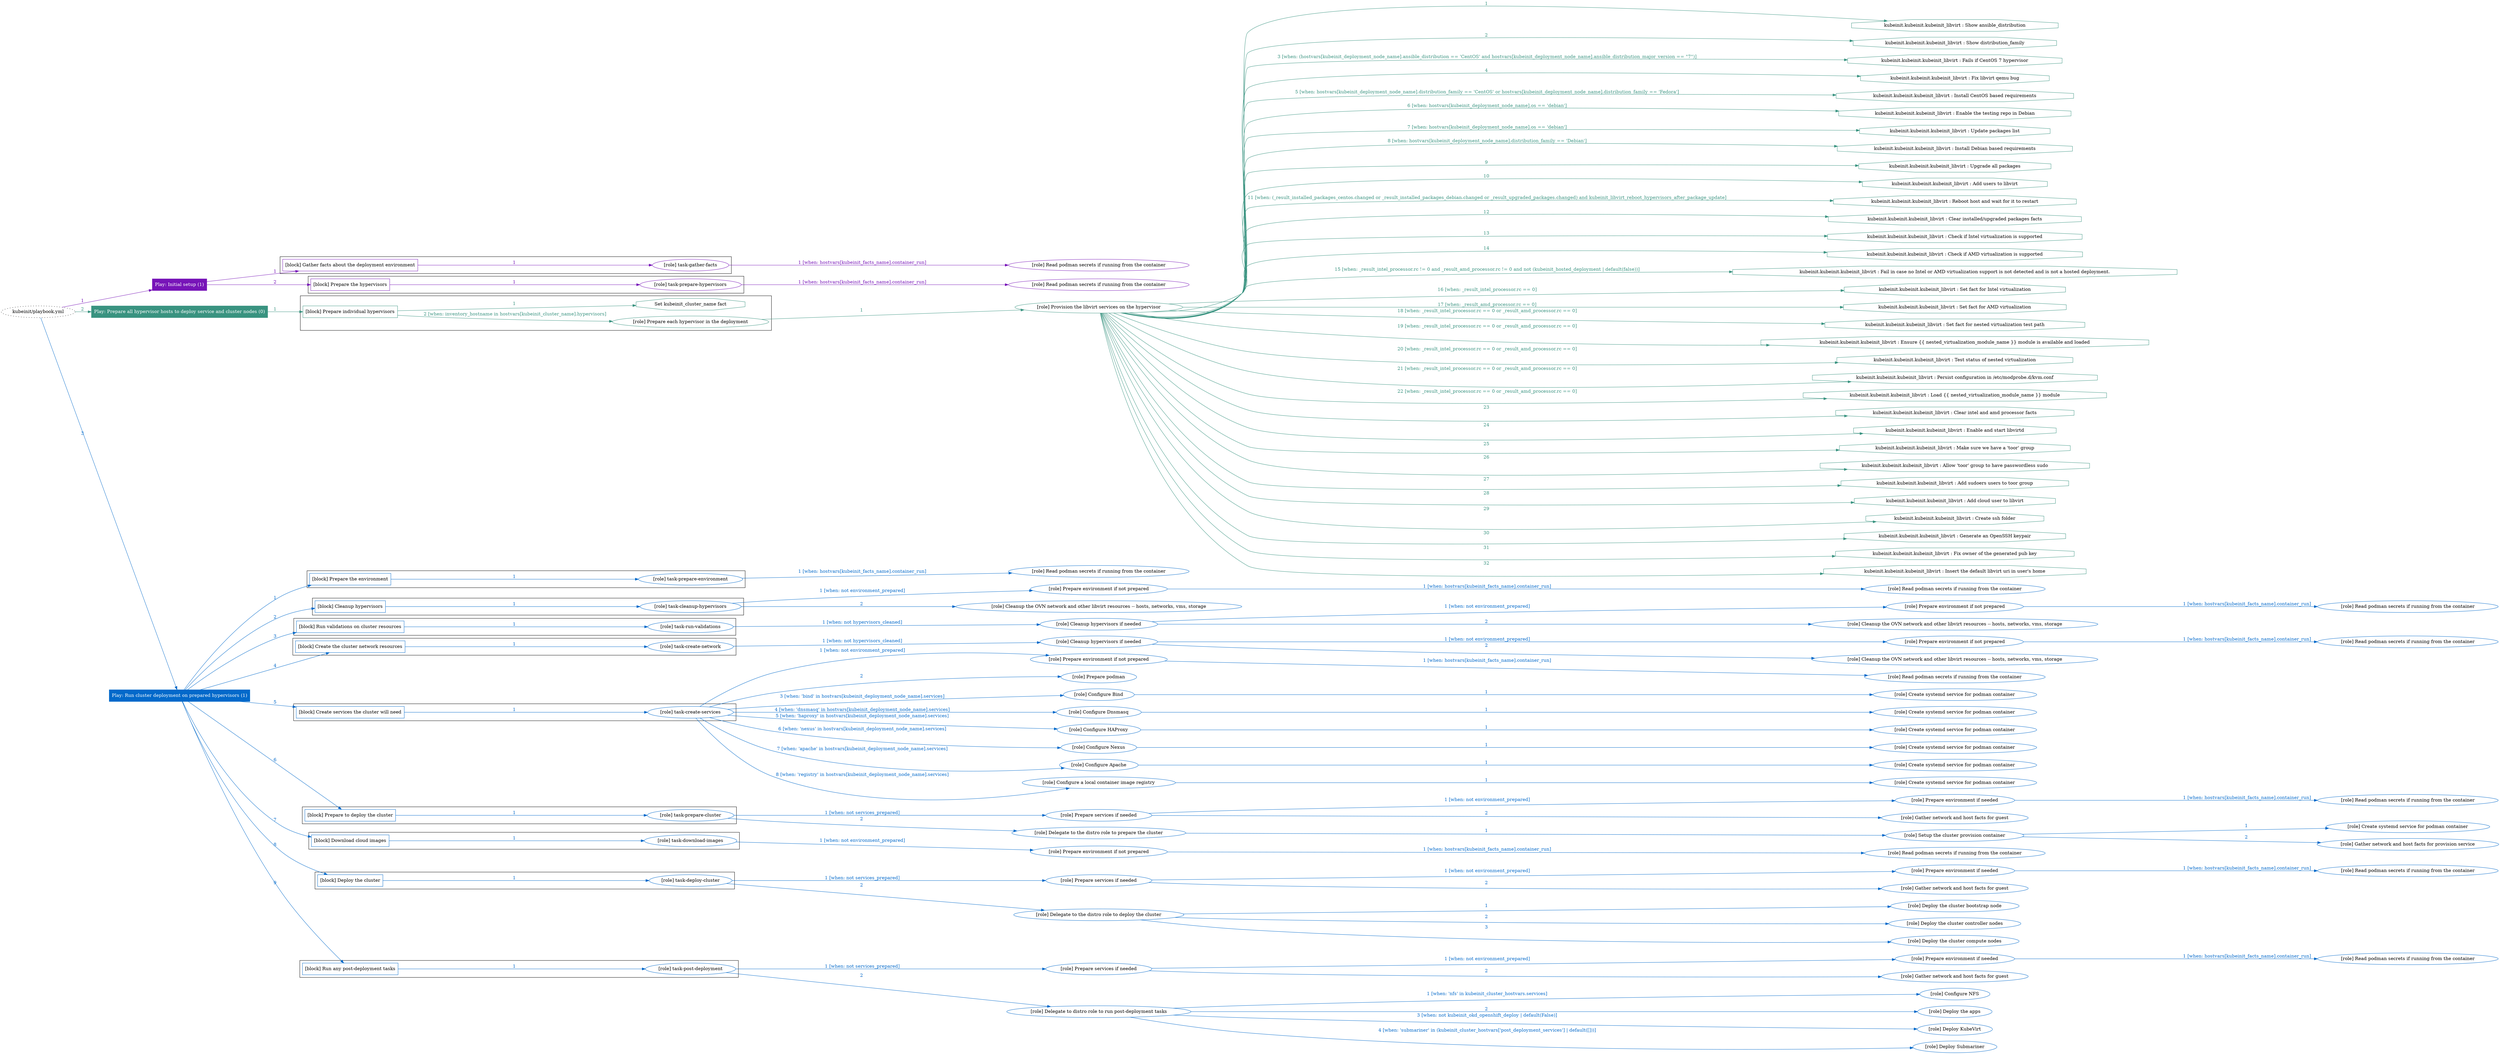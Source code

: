 digraph {
	graph [concentrate=true ordering=in rankdir=LR ratio=fill]
	edge [esep=5 sep=10]
	"kubeinit/playbook.yml" [id=root_node style=dotted]
	play_1de52ada [label="Play: Initial setup (1)" color="#7714b8" fontcolor="#ffffff" id=play_1de52ada shape=box style=filled tooltip=localhost]
	"kubeinit/playbook.yml" -> play_1de52ada [label="1 " color="#7714b8" fontcolor="#7714b8" id=edge_cd885a4c labeltooltip="1 " tooltip="1 "]
	subgraph "Read podman secrets if running from the container" {
		role_467bbd3f [label="[role] Read podman secrets if running from the container" color="#7714b8" id=role_467bbd3f tooltip="Read podman secrets if running from the container"]
	}
	subgraph "task-gather-facts" {
		role_65629ad1 [label="[role] task-gather-facts" color="#7714b8" id=role_65629ad1 tooltip="task-gather-facts"]
		role_65629ad1 -> role_467bbd3f [label="1 [when: hostvars[kubeinit_facts_name].container_run]" color="#7714b8" fontcolor="#7714b8" id=edge_79ee8dca labeltooltip="1 [when: hostvars[kubeinit_facts_name].container_run]" tooltip="1 [when: hostvars[kubeinit_facts_name].container_run]"]
	}
	subgraph "Read podman secrets if running from the container" {
		role_3fbd1160 [label="[role] Read podman secrets if running from the container" color="#7714b8" id=role_3fbd1160 tooltip="Read podman secrets if running from the container"]
	}
	subgraph "task-prepare-hypervisors" {
		role_4af28eb4 [label="[role] task-prepare-hypervisors" color="#7714b8" id=role_4af28eb4 tooltip="task-prepare-hypervisors"]
		role_4af28eb4 -> role_3fbd1160 [label="1 [when: hostvars[kubeinit_facts_name].container_run]" color="#7714b8" fontcolor="#7714b8" id=edge_a9df66c3 labeltooltip="1 [when: hostvars[kubeinit_facts_name].container_run]" tooltip="1 [when: hostvars[kubeinit_facts_name].container_run]"]
	}
	subgraph "Play: Initial setup (1)" {
		play_1de52ada -> block_6ba6b47d [label=1 color="#7714b8" fontcolor="#7714b8" id=edge_2e53d6df labeltooltip=1 tooltip=1]
		subgraph cluster_block_6ba6b47d {
			block_6ba6b47d [label="[block] Gather facts about the deployment environment" color="#7714b8" id=block_6ba6b47d labeltooltip="Gather facts about the deployment environment" shape=box tooltip="Gather facts about the deployment environment"]
			block_6ba6b47d -> role_65629ad1 [label="1 " color="#7714b8" fontcolor="#7714b8" id=edge_37478cdd labeltooltip="1 " tooltip="1 "]
		}
		play_1de52ada -> block_1ded85b2 [label=2 color="#7714b8" fontcolor="#7714b8" id=edge_7a35a57a labeltooltip=2 tooltip=2]
		subgraph cluster_block_1ded85b2 {
			block_1ded85b2 [label="[block] Prepare the hypervisors" color="#7714b8" id=block_1ded85b2 labeltooltip="Prepare the hypervisors" shape=box tooltip="Prepare the hypervisors"]
			block_1ded85b2 -> role_4af28eb4 [label="1 " color="#7714b8" fontcolor="#7714b8" id=edge_0296b178 labeltooltip="1 " tooltip="1 "]
		}
	}
	play_cce99eb6 [label="Play: Prepare all hypervisor hosts to deploy service and cluster nodes (0)" color="#399380" fontcolor="#ffffff" id=play_cce99eb6 shape=box style=filled tooltip="Play: Prepare all hypervisor hosts to deploy service and cluster nodes (0)"]
	"kubeinit/playbook.yml" -> play_cce99eb6 [label="2 " color="#399380" fontcolor="#399380" id=edge_57f901c9 labeltooltip="2 " tooltip="2 "]
	subgraph "Provision the libvirt services on the hypervisor" {
		role_ff66dbc1 [label="[role] Provision the libvirt services on the hypervisor" color="#399380" id=role_ff66dbc1 tooltip="Provision the libvirt services on the hypervisor"]
		task_01598a2b [label="kubeinit.kubeinit.kubeinit_libvirt : Show ansible_distribution" color="#399380" id=task_01598a2b shape=octagon tooltip="kubeinit.kubeinit.kubeinit_libvirt : Show ansible_distribution"]
		role_ff66dbc1 -> task_01598a2b [label="1 " color="#399380" fontcolor="#399380" id=edge_915bc528 labeltooltip="1 " tooltip="1 "]
		task_47b61bac [label="kubeinit.kubeinit.kubeinit_libvirt : Show distribution_family" color="#399380" id=task_47b61bac shape=octagon tooltip="kubeinit.kubeinit.kubeinit_libvirt : Show distribution_family"]
		role_ff66dbc1 -> task_47b61bac [label="2 " color="#399380" fontcolor="#399380" id=edge_e2ee496b labeltooltip="2 " tooltip="2 "]
		task_348c6291 [label="kubeinit.kubeinit.kubeinit_libvirt : Fails if CentOS 7 hypervisor" color="#399380" id=task_348c6291 shape=octagon tooltip="kubeinit.kubeinit.kubeinit_libvirt : Fails if CentOS 7 hypervisor"]
		role_ff66dbc1 -> task_348c6291 [label="3 [when: (hostvars[kubeinit_deployment_node_name].ansible_distribution == 'CentOS' and hostvars[kubeinit_deployment_node_name].ansible_distribution_major_version == \"7\")]" color="#399380" fontcolor="#399380" id=edge_4b2968a5 labeltooltip="3 [when: (hostvars[kubeinit_deployment_node_name].ansible_distribution == 'CentOS' and hostvars[kubeinit_deployment_node_name].ansible_distribution_major_version == \"7\")]" tooltip="3 [when: (hostvars[kubeinit_deployment_node_name].ansible_distribution == 'CentOS' and hostvars[kubeinit_deployment_node_name].ansible_distribution_major_version == \"7\")]"]
		task_cd2b56d8 [label="kubeinit.kubeinit.kubeinit_libvirt : Fix libvirt qemu bug" color="#399380" id=task_cd2b56d8 shape=octagon tooltip="kubeinit.kubeinit.kubeinit_libvirt : Fix libvirt qemu bug"]
		role_ff66dbc1 -> task_cd2b56d8 [label="4 " color="#399380" fontcolor="#399380" id=edge_e23c0048 labeltooltip="4 " tooltip="4 "]
		task_e41d973f [label="kubeinit.kubeinit.kubeinit_libvirt : Install CentOS based requirements" color="#399380" id=task_e41d973f shape=octagon tooltip="kubeinit.kubeinit.kubeinit_libvirt : Install CentOS based requirements"]
		role_ff66dbc1 -> task_e41d973f [label="5 [when: hostvars[kubeinit_deployment_node_name].distribution_family == 'CentOS' or hostvars[kubeinit_deployment_node_name].distribution_family == 'Fedora']" color="#399380" fontcolor="#399380" id=edge_3cc584f7 labeltooltip="5 [when: hostvars[kubeinit_deployment_node_name].distribution_family == 'CentOS' or hostvars[kubeinit_deployment_node_name].distribution_family == 'Fedora']" tooltip="5 [when: hostvars[kubeinit_deployment_node_name].distribution_family == 'CentOS' or hostvars[kubeinit_deployment_node_name].distribution_family == 'Fedora']"]
		task_b6b47713 [label="kubeinit.kubeinit.kubeinit_libvirt : Enable the testing repo in Debian" color="#399380" id=task_b6b47713 shape=octagon tooltip="kubeinit.kubeinit.kubeinit_libvirt : Enable the testing repo in Debian"]
		role_ff66dbc1 -> task_b6b47713 [label="6 [when: hostvars[kubeinit_deployment_node_name].os == 'debian']" color="#399380" fontcolor="#399380" id=edge_36363d89 labeltooltip="6 [when: hostvars[kubeinit_deployment_node_name].os == 'debian']" tooltip="6 [when: hostvars[kubeinit_deployment_node_name].os == 'debian']"]
		task_da8ce28c [label="kubeinit.kubeinit.kubeinit_libvirt : Update packages list" color="#399380" id=task_da8ce28c shape=octagon tooltip="kubeinit.kubeinit.kubeinit_libvirt : Update packages list"]
		role_ff66dbc1 -> task_da8ce28c [label="7 [when: hostvars[kubeinit_deployment_node_name].os == 'debian']" color="#399380" fontcolor="#399380" id=edge_95566b48 labeltooltip="7 [when: hostvars[kubeinit_deployment_node_name].os == 'debian']" tooltip="7 [when: hostvars[kubeinit_deployment_node_name].os == 'debian']"]
		task_c8a56616 [label="kubeinit.kubeinit.kubeinit_libvirt : Install Debian based requirements" color="#399380" id=task_c8a56616 shape=octagon tooltip="kubeinit.kubeinit.kubeinit_libvirt : Install Debian based requirements"]
		role_ff66dbc1 -> task_c8a56616 [label="8 [when: hostvars[kubeinit_deployment_node_name].distribution_family == 'Debian']" color="#399380" fontcolor="#399380" id=edge_5e623232 labeltooltip="8 [when: hostvars[kubeinit_deployment_node_name].distribution_family == 'Debian']" tooltip="8 [when: hostvars[kubeinit_deployment_node_name].distribution_family == 'Debian']"]
		task_42b5178a [label="kubeinit.kubeinit.kubeinit_libvirt : Upgrade all packages" color="#399380" id=task_42b5178a shape=octagon tooltip="kubeinit.kubeinit.kubeinit_libvirt : Upgrade all packages"]
		role_ff66dbc1 -> task_42b5178a [label="9 " color="#399380" fontcolor="#399380" id=edge_02abaf1d labeltooltip="9 " tooltip="9 "]
		task_f0d1b2f8 [label="kubeinit.kubeinit.kubeinit_libvirt : Add users to libvirt" color="#399380" id=task_f0d1b2f8 shape=octagon tooltip="kubeinit.kubeinit.kubeinit_libvirt : Add users to libvirt"]
		role_ff66dbc1 -> task_f0d1b2f8 [label="10 " color="#399380" fontcolor="#399380" id=edge_e6b68add labeltooltip="10 " tooltip="10 "]
		task_80612e60 [label="kubeinit.kubeinit.kubeinit_libvirt : Reboot host and wait for it to restart" color="#399380" id=task_80612e60 shape=octagon tooltip="kubeinit.kubeinit.kubeinit_libvirt : Reboot host and wait for it to restart"]
		role_ff66dbc1 -> task_80612e60 [label="11 [when: (_result_installed_packages_centos.changed or _result_installed_packages_debian.changed or _result_upgraded_packages.changed) and kubeinit_libvirt_reboot_hypervisors_after_package_update]" color="#399380" fontcolor="#399380" id=edge_9e066371 labeltooltip="11 [when: (_result_installed_packages_centos.changed or _result_installed_packages_debian.changed or _result_upgraded_packages.changed) and kubeinit_libvirt_reboot_hypervisors_after_package_update]" tooltip="11 [when: (_result_installed_packages_centos.changed or _result_installed_packages_debian.changed or _result_upgraded_packages.changed) and kubeinit_libvirt_reboot_hypervisors_after_package_update]"]
		task_eabf2406 [label="kubeinit.kubeinit.kubeinit_libvirt : Clear installed/upgraded packages facts" color="#399380" id=task_eabf2406 shape=octagon tooltip="kubeinit.kubeinit.kubeinit_libvirt : Clear installed/upgraded packages facts"]
		role_ff66dbc1 -> task_eabf2406 [label="12 " color="#399380" fontcolor="#399380" id=edge_365cc88a labeltooltip="12 " tooltip="12 "]
		task_0788fd86 [label="kubeinit.kubeinit.kubeinit_libvirt : Check if Intel virtualization is supported" color="#399380" id=task_0788fd86 shape=octagon tooltip="kubeinit.kubeinit.kubeinit_libvirt : Check if Intel virtualization is supported"]
		role_ff66dbc1 -> task_0788fd86 [label="13 " color="#399380" fontcolor="#399380" id=edge_fa8ded56 labeltooltip="13 " tooltip="13 "]
		task_18c99b81 [label="kubeinit.kubeinit.kubeinit_libvirt : Check if AMD virtualization is supported" color="#399380" id=task_18c99b81 shape=octagon tooltip="kubeinit.kubeinit.kubeinit_libvirt : Check if AMD virtualization is supported"]
		role_ff66dbc1 -> task_18c99b81 [label="14 " color="#399380" fontcolor="#399380" id=edge_5d13e1eb labeltooltip="14 " tooltip="14 "]
		task_546cff07 [label="kubeinit.kubeinit.kubeinit_libvirt : Fail in case no Intel or AMD virtualization support is not detected and is not a hosted deployment." color="#399380" id=task_546cff07 shape=octagon tooltip="kubeinit.kubeinit.kubeinit_libvirt : Fail in case no Intel or AMD virtualization support is not detected and is not a hosted deployment."]
		role_ff66dbc1 -> task_546cff07 [label="15 [when: _result_intel_processor.rc != 0 and _result_amd_processor.rc != 0 and not (kubeinit_hosted_deployment | default(false))]" color="#399380" fontcolor="#399380" id=edge_21471d8f labeltooltip="15 [when: _result_intel_processor.rc != 0 and _result_amd_processor.rc != 0 and not (kubeinit_hosted_deployment | default(false))]" tooltip="15 [when: _result_intel_processor.rc != 0 and _result_amd_processor.rc != 0 and not (kubeinit_hosted_deployment | default(false))]"]
		task_fa60e392 [label="kubeinit.kubeinit.kubeinit_libvirt : Set fact for Intel virtualization" color="#399380" id=task_fa60e392 shape=octagon tooltip="kubeinit.kubeinit.kubeinit_libvirt : Set fact for Intel virtualization"]
		role_ff66dbc1 -> task_fa60e392 [label="16 [when: _result_intel_processor.rc == 0]" color="#399380" fontcolor="#399380" id=edge_28dfd64b labeltooltip="16 [when: _result_intel_processor.rc == 0]" tooltip="16 [when: _result_intel_processor.rc == 0]"]
		task_ca955820 [label="kubeinit.kubeinit.kubeinit_libvirt : Set fact for AMD virtualization" color="#399380" id=task_ca955820 shape=octagon tooltip="kubeinit.kubeinit.kubeinit_libvirt : Set fact for AMD virtualization"]
		role_ff66dbc1 -> task_ca955820 [label="17 [when: _result_amd_processor.rc == 0]" color="#399380" fontcolor="#399380" id=edge_e25ee6cc labeltooltip="17 [when: _result_amd_processor.rc == 0]" tooltip="17 [when: _result_amd_processor.rc == 0]"]
		task_21bc9ae0 [label="kubeinit.kubeinit.kubeinit_libvirt : Set fact for nested virtualization test path" color="#399380" id=task_21bc9ae0 shape=octagon tooltip="kubeinit.kubeinit.kubeinit_libvirt : Set fact for nested virtualization test path"]
		role_ff66dbc1 -> task_21bc9ae0 [label="18 [when: _result_intel_processor.rc == 0 or _result_amd_processor.rc == 0]" color="#399380" fontcolor="#399380" id=edge_3391fc56 labeltooltip="18 [when: _result_intel_processor.rc == 0 or _result_amd_processor.rc == 0]" tooltip="18 [when: _result_intel_processor.rc == 0 or _result_amd_processor.rc == 0]"]
		task_c5e8a489 [label="kubeinit.kubeinit.kubeinit_libvirt : Ensure {{ nested_virtualization_module_name }} module is available and loaded" color="#399380" id=task_c5e8a489 shape=octagon tooltip="kubeinit.kubeinit.kubeinit_libvirt : Ensure {{ nested_virtualization_module_name }} module is available and loaded"]
		role_ff66dbc1 -> task_c5e8a489 [label="19 [when: _result_intel_processor.rc == 0 or _result_amd_processor.rc == 0]" color="#399380" fontcolor="#399380" id=edge_033d9ff0 labeltooltip="19 [when: _result_intel_processor.rc == 0 or _result_amd_processor.rc == 0]" tooltip="19 [when: _result_intel_processor.rc == 0 or _result_amd_processor.rc == 0]"]
		task_c2569813 [label="kubeinit.kubeinit.kubeinit_libvirt : Test status of nested virtualization" color="#399380" id=task_c2569813 shape=octagon tooltip="kubeinit.kubeinit.kubeinit_libvirt : Test status of nested virtualization"]
		role_ff66dbc1 -> task_c2569813 [label="20 [when: _result_intel_processor.rc == 0 or _result_amd_processor.rc == 0]" color="#399380" fontcolor="#399380" id=edge_2ca3d686 labeltooltip="20 [when: _result_intel_processor.rc == 0 or _result_amd_processor.rc == 0]" tooltip="20 [when: _result_intel_processor.rc == 0 or _result_amd_processor.rc == 0]"]
		task_4550afed [label="kubeinit.kubeinit.kubeinit_libvirt : Persist configuration in /etc/modprobe.d/kvm.conf" color="#399380" id=task_4550afed shape=octagon tooltip="kubeinit.kubeinit.kubeinit_libvirt : Persist configuration in /etc/modprobe.d/kvm.conf"]
		role_ff66dbc1 -> task_4550afed [label="21 [when: _result_intel_processor.rc == 0 or _result_amd_processor.rc == 0]" color="#399380" fontcolor="#399380" id=edge_cdaee232 labeltooltip="21 [when: _result_intel_processor.rc == 0 or _result_amd_processor.rc == 0]" tooltip="21 [when: _result_intel_processor.rc == 0 or _result_amd_processor.rc == 0]"]
		task_ed62223f [label="kubeinit.kubeinit.kubeinit_libvirt : Load {{ nested_virtualization_module_name }} module" color="#399380" id=task_ed62223f shape=octagon tooltip="kubeinit.kubeinit.kubeinit_libvirt : Load {{ nested_virtualization_module_name }} module"]
		role_ff66dbc1 -> task_ed62223f [label="22 [when: _result_intel_processor.rc == 0 or _result_amd_processor.rc == 0]" color="#399380" fontcolor="#399380" id=edge_f9f7fcd6 labeltooltip="22 [when: _result_intel_processor.rc == 0 or _result_amd_processor.rc == 0]" tooltip="22 [when: _result_intel_processor.rc == 0 or _result_amd_processor.rc == 0]"]
		task_bb136a9b [label="kubeinit.kubeinit.kubeinit_libvirt : Clear intel and amd processor facts" color="#399380" id=task_bb136a9b shape=octagon tooltip="kubeinit.kubeinit.kubeinit_libvirt : Clear intel and amd processor facts"]
		role_ff66dbc1 -> task_bb136a9b [label="23 " color="#399380" fontcolor="#399380" id=edge_92df11c6 labeltooltip="23 " tooltip="23 "]
		task_8630671b [label="kubeinit.kubeinit.kubeinit_libvirt : Enable and start libvirtd" color="#399380" id=task_8630671b shape=octagon tooltip="kubeinit.kubeinit.kubeinit_libvirt : Enable and start libvirtd"]
		role_ff66dbc1 -> task_8630671b [label="24 " color="#399380" fontcolor="#399380" id=edge_5ee5ad06 labeltooltip="24 " tooltip="24 "]
		task_69949770 [label="kubeinit.kubeinit.kubeinit_libvirt : Make sure we have a 'toor' group" color="#399380" id=task_69949770 shape=octagon tooltip="kubeinit.kubeinit.kubeinit_libvirt : Make sure we have a 'toor' group"]
		role_ff66dbc1 -> task_69949770 [label="25 " color="#399380" fontcolor="#399380" id=edge_09890d54 labeltooltip="25 " tooltip="25 "]
		task_d6621855 [label="kubeinit.kubeinit.kubeinit_libvirt : Allow 'toor' group to have passwordless sudo" color="#399380" id=task_d6621855 shape=octagon tooltip="kubeinit.kubeinit.kubeinit_libvirt : Allow 'toor' group to have passwordless sudo"]
		role_ff66dbc1 -> task_d6621855 [label="26 " color="#399380" fontcolor="#399380" id=edge_6d97dd5e labeltooltip="26 " tooltip="26 "]
		task_c450eb06 [label="kubeinit.kubeinit.kubeinit_libvirt : Add sudoers users to toor group" color="#399380" id=task_c450eb06 shape=octagon tooltip="kubeinit.kubeinit.kubeinit_libvirt : Add sudoers users to toor group"]
		role_ff66dbc1 -> task_c450eb06 [label="27 " color="#399380" fontcolor="#399380" id=edge_08dfb9b4 labeltooltip="27 " tooltip="27 "]
		task_71d175ae [label="kubeinit.kubeinit.kubeinit_libvirt : Add cloud user to libvirt" color="#399380" id=task_71d175ae shape=octagon tooltip="kubeinit.kubeinit.kubeinit_libvirt : Add cloud user to libvirt"]
		role_ff66dbc1 -> task_71d175ae [label="28 " color="#399380" fontcolor="#399380" id=edge_3bdd369e labeltooltip="28 " tooltip="28 "]
		task_ab7e75f6 [label="kubeinit.kubeinit.kubeinit_libvirt : Create ssh folder" color="#399380" id=task_ab7e75f6 shape=octagon tooltip="kubeinit.kubeinit.kubeinit_libvirt : Create ssh folder"]
		role_ff66dbc1 -> task_ab7e75f6 [label="29 " color="#399380" fontcolor="#399380" id=edge_1b87d43d labeltooltip="29 " tooltip="29 "]
		task_3cb0f346 [label="kubeinit.kubeinit.kubeinit_libvirt : Generate an OpenSSH keypair" color="#399380" id=task_3cb0f346 shape=octagon tooltip="kubeinit.kubeinit.kubeinit_libvirt : Generate an OpenSSH keypair"]
		role_ff66dbc1 -> task_3cb0f346 [label="30 " color="#399380" fontcolor="#399380" id=edge_bf07eac6 labeltooltip="30 " tooltip="30 "]
		task_2c7c569a [label="kubeinit.kubeinit.kubeinit_libvirt : Fix owner of the generated pub key" color="#399380" id=task_2c7c569a shape=octagon tooltip="kubeinit.kubeinit.kubeinit_libvirt : Fix owner of the generated pub key"]
		role_ff66dbc1 -> task_2c7c569a [label="31 " color="#399380" fontcolor="#399380" id=edge_ce11a83e labeltooltip="31 " tooltip="31 "]
		task_b59c10b0 [label="kubeinit.kubeinit.kubeinit_libvirt : Insert the default libvirt uri in user's home" color="#399380" id=task_b59c10b0 shape=octagon tooltip="kubeinit.kubeinit.kubeinit_libvirt : Insert the default libvirt uri in user's home"]
		role_ff66dbc1 -> task_b59c10b0 [label="32 " color="#399380" fontcolor="#399380" id=edge_c9b3c14a labeltooltip="32 " tooltip="32 "]
	}
	subgraph "Prepare each hypervisor in the deployment" {
		role_8e83cc75 [label="[role] Prepare each hypervisor in the deployment" color="#399380" id=role_8e83cc75 tooltip="Prepare each hypervisor in the deployment"]
		role_8e83cc75 -> role_ff66dbc1 [label="1 " color="#399380" fontcolor="#399380" id=edge_149595cf labeltooltip="1 " tooltip="1 "]
	}
	subgraph "Play: Prepare all hypervisor hosts to deploy service and cluster nodes (0)" {
		play_cce99eb6 -> block_531fb309 [label=1 color="#399380" fontcolor="#399380" id=edge_50be8cc1 labeltooltip=1 tooltip=1]
		subgraph cluster_block_531fb309 {
			block_531fb309 [label="[block] Prepare individual hypervisors" color="#399380" id=block_531fb309 labeltooltip="Prepare individual hypervisors" shape=box tooltip="Prepare individual hypervisors"]
			block_531fb309 -> role_8e83cc75 [label="2 [when: inventory_hostname in hostvars[kubeinit_cluster_name].hypervisors]" color="#399380" fontcolor="#399380" id=edge_ed08f76f labeltooltip="2 [when: inventory_hostname in hostvars[kubeinit_cluster_name].hypervisors]" tooltip="2 [when: inventory_hostname in hostvars[kubeinit_cluster_name].hypervisors]"]
			task_1da5496b [label="Set kubeinit_cluster_name fact" color="#399380" id=task_1da5496b shape=octagon tooltip="Set kubeinit_cluster_name fact"]
			block_531fb309 -> task_1da5496b [label="1 " color="#399380" fontcolor="#399380" id=edge_4ed71dc6 labeltooltip="1 " tooltip="1 "]
		}
	}
	play_d089f09c [label="Play: Run cluster deployment on prepared hypervisors (1)" color="#0269ca" fontcolor="#ffffff" id=play_d089f09c shape=box style=filled tooltip=localhost]
	"kubeinit/playbook.yml" -> play_d089f09c [label="3 " color="#0269ca" fontcolor="#0269ca" id=edge_8376a540 labeltooltip="3 " tooltip="3 "]
	subgraph "Read podman secrets if running from the container" {
		role_ef0dff78 [label="[role] Read podman secrets if running from the container" color="#0269ca" id=role_ef0dff78 tooltip="Read podman secrets if running from the container"]
	}
	subgraph "task-prepare-environment" {
		role_25861856 [label="[role] task-prepare-environment" color="#0269ca" id=role_25861856 tooltip="task-prepare-environment"]
		role_25861856 -> role_ef0dff78 [label="1 [when: hostvars[kubeinit_facts_name].container_run]" color="#0269ca" fontcolor="#0269ca" id=edge_19de2bab labeltooltip="1 [when: hostvars[kubeinit_facts_name].container_run]" tooltip="1 [when: hostvars[kubeinit_facts_name].container_run]"]
	}
	subgraph "Read podman secrets if running from the container" {
		role_4cc3210e [label="[role] Read podman secrets if running from the container" color="#0269ca" id=role_4cc3210e tooltip="Read podman secrets if running from the container"]
	}
	subgraph "Prepare environment if not prepared" {
		role_f151f7b4 [label="[role] Prepare environment if not prepared" color="#0269ca" id=role_f151f7b4 tooltip="Prepare environment if not prepared"]
		role_f151f7b4 -> role_4cc3210e [label="1 [when: hostvars[kubeinit_facts_name].container_run]" color="#0269ca" fontcolor="#0269ca" id=edge_4138319a labeltooltip="1 [when: hostvars[kubeinit_facts_name].container_run]" tooltip="1 [when: hostvars[kubeinit_facts_name].container_run]"]
	}
	subgraph "Cleanup the OVN network and other libvirt resources -- hosts, networks, vms, storage" {
		role_78846788 [label="[role] Cleanup the OVN network and other libvirt resources -- hosts, networks, vms, storage" color="#0269ca" id=role_78846788 tooltip="Cleanup the OVN network and other libvirt resources -- hosts, networks, vms, storage"]
	}
	subgraph "task-cleanup-hypervisors" {
		role_f4e5b1f3 [label="[role] task-cleanup-hypervisors" color="#0269ca" id=role_f4e5b1f3 tooltip="task-cleanup-hypervisors"]
		role_f4e5b1f3 -> role_f151f7b4 [label="1 [when: not environment_prepared]" color="#0269ca" fontcolor="#0269ca" id=edge_7fe2ba8b labeltooltip="1 [when: not environment_prepared]" tooltip="1 [when: not environment_prepared]"]
		role_f4e5b1f3 -> role_78846788 [label="2 " color="#0269ca" fontcolor="#0269ca" id=edge_9a929622 labeltooltip="2 " tooltip="2 "]
	}
	subgraph "Read podman secrets if running from the container" {
		role_eed893a2 [label="[role] Read podman secrets if running from the container" color="#0269ca" id=role_eed893a2 tooltip="Read podman secrets if running from the container"]
	}
	subgraph "Prepare environment if not prepared" {
		role_b6d72434 [label="[role] Prepare environment if not prepared" color="#0269ca" id=role_b6d72434 tooltip="Prepare environment if not prepared"]
		role_b6d72434 -> role_eed893a2 [label="1 [when: hostvars[kubeinit_facts_name].container_run]" color="#0269ca" fontcolor="#0269ca" id=edge_dbc4c70a labeltooltip="1 [when: hostvars[kubeinit_facts_name].container_run]" tooltip="1 [when: hostvars[kubeinit_facts_name].container_run]"]
	}
	subgraph "Cleanup the OVN network and other libvirt resources -- hosts, networks, vms, storage" {
		role_d91e67fc [label="[role] Cleanup the OVN network and other libvirt resources -- hosts, networks, vms, storage" color="#0269ca" id=role_d91e67fc tooltip="Cleanup the OVN network and other libvirt resources -- hosts, networks, vms, storage"]
	}
	subgraph "Cleanup hypervisors if needed" {
		role_102fbdb7 [label="[role] Cleanup hypervisors if needed" color="#0269ca" id=role_102fbdb7 tooltip="Cleanup hypervisors if needed"]
		role_102fbdb7 -> role_b6d72434 [label="1 [when: not environment_prepared]" color="#0269ca" fontcolor="#0269ca" id=edge_682c7edc labeltooltip="1 [when: not environment_prepared]" tooltip="1 [when: not environment_prepared]"]
		role_102fbdb7 -> role_d91e67fc [label="2 " color="#0269ca" fontcolor="#0269ca" id=edge_d65fd330 labeltooltip="2 " tooltip="2 "]
	}
	subgraph "task-run-validations" {
		role_6828ac8c [label="[role] task-run-validations" color="#0269ca" id=role_6828ac8c tooltip="task-run-validations"]
		role_6828ac8c -> role_102fbdb7 [label="1 [when: not hypervisors_cleaned]" color="#0269ca" fontcolor="#0269ca" id=edge_ecf5b9e5 labeltooltip="1 [when: not hypervisors_cleaned]" tooltip="1 [when: not hypervisors_cleaned]"]
	}
	subgraph "Read podman secrets if running from the container" {
		role_b943fe2c [label="[role] Read podman secrets if running from the container" color="#0269ca" id=role_b943fe2c tooltip="Read podman secrets if running from the container"]
	}
	subgraph "Prepare environment if not prepared" {
		role_537f13f3 [label="[role] Prepare environment if not prepared" color="#0269ca" id=role_537f13f3 tooltip="Prepare environment if not prepared"]
		role_537f13f3 -> role_b943fe2c [label="1 [when: hostvars[kubeinit_facts_name].container_run]" color="#0269ca" fontcolor="#0269ca" id=edge_393e9ed1 labeltooltip="1 [when: hostvars[kubeinit_facts_name].container_run]" tooltip="1 [when: hostvars[kubeinit_facts_name].container_run]"]
	}
	subgraph "Cleanup the OVN network and other libvirt resources -- hosts, networks, vms, storage" {
		role_602632e2 [label="[role] Cleanup the OVN network and other libvirt resources -- hosts, networks, vms, storage" color="#0269ca" id=role_602632e2 tooltip="Cleanup the OVN network and other libvirt resources -- hosts, networks, vms, storage"]
	}
	subgraph "Cleanup hypervisors if needed" {
		role_3e646f44 [label="[role] Cleanup hypervisors if needed" color="#0269ca" id=role_3e646f44 tooltip="Cleanup hypervisors if needed"]
		role_3e646f44 -> role_537f13f3 [label="1 [when: not environment_prepared]" color="#0269ca" fontcolor="#0269ca" id=edge_7601c415 labeltooltip="1 [when: not environment_prepared]" tooltip="1 [when: not environment_prepared]"]
		role_3e646f44 -> role_602632e2 [label="2 " color="#0269ca" fontcolor="#0269ca" id=edge_60f8b5d4 labeltooltip="2 " tooltip="2 "]
	}
	subgraph "task-create-network" {
		role_12448f08 [label="[role] task-create-network" color="#0269ca" id=role_12448f08 tooltip="task-create-network"]
		role_12448f08 -> role_3e646f44 [label="1 [when: not hypervisors_cleaned]" color="#0269ca" fontcolor="#0269ca" id=edge_7a1a0272 labeltooltip="1 [when: not hypervisors_cleaned]" tooltip="1 [when: not hypervisors_cleaned]"]
	}
	subgraph "Read podman secrets if running from the container" {
		role_24ae90de [label="[role] Read podman secrets if running from the container" color="#0269ca" id=role_24ae90de tooltip="Read podman secrets if running from the container"]
	}
	subgraph "Prepare environment if not prepared" {
		role_26b6dc46 [label="[role] Prepare environment if not prepared" color="#0269ca" id=role_26b6dc46 tooltip="Prepare environment if not prepared"]
		role_26b6dc46 -> role_24ae90de [label="1 [when: hostvars[kubeinit_facts_name].container_run]" color="#0269ca" fontcolor="#0269ca" id=edge_5feee9f0 labeltooltip="1 [when: hostvars[kubeinit_facts_name].container_run]" tooltip="1 [when: hostvars[kubeinit_facts_name].container_run]"]
	}
	subgraph "Prepare podman" {
		role_875cd47a [label="[role] Prepare podman" color="#0269ca" id=role_875cd47a tooltip="Prepare podman"]
	}
	subgraph "Create systemd service for podman container" {
		role_511f5f77 [label="[role] Create systemd service for podman container" color="#0269ca" id=role_511f5f77 tooltip="Create systemd service for podman container"]
	}
	subgraph "Configure Bind" {
		role_1553063b [label="[role] Configure Bind" color="#0269ca" id=role_1553063b tooltip="Configure Bind"]
		role_1553063b -> role_511f5f77 [label="1 " color="#0269ca" fontcolor="#0269ca" id=edge_107623ba labeltooltip="1 " tooltip="1 "]
	}
	subgraph "Create systemd service for podman container" {
		role_f1db5268 [label="[role] Create systemd service for podman container" color="#0269ca" id=role_f1db5268 tooltip="Create systemd service for podman container"]
	}
	subgraph "Configure Dnsmasq" {
		role_3eed1c37 [label="[role] Configure Dnsmasq" color="#0269ca" id=role_3eed1c37 tooltip="Configure Dnsmasq"]
		role_3eed1c37 -> role_f1db5268 [label="1 " color="#0269ca" fontcolor="#0269ca" id=edge_0ba0b97b labeltooltip="1 " tooltip="1 "]
	}
	subgraph "Create systemd service for podman container" {
		role_4749a623 [label="[role] Create systemd service for podman container" color="#0269ca" id=role_4749a623 tooltip="Create systemd service for podman container"]
	}
	subgraph "Configure HAProxy" {
		role_663a83b3 [label="[role] Configure HAProxy" color="#0269ca" id=role_663a83b3 tooltip="Configure HAProxy"]
		role_663a83b3 -> role_4749a623 [label="1 " color="#0269ca" fontcolor="#0269ca" id=edge_7d62bacf labeltooltip="1 " tooltip="1 "]
	}
	subgraph "Create systemd service for podman container" {
		role_1947e6ba [label="[role] Create systemd service for podman container" color="#0269ca" id=role_1947e6ba tooltip="Create systemd service for podman container"]
	}
	subgraph "Configure Nexus" {
		role_bb84aa5e [label="[role] Configure Nexus" color="#0269ca" id=role_bb84aa5e tooltip="Configure Nexus"]
		role_bb84aa5e -> role_1947e6ba [label="1 " color="#0269ca" fontcolor="#0269ca" id=edge_8c4eb26a labeltooltip="1 " tooltip="1 "]
	}
	subgraph "Create systemd service for podman container" {
		role_702c89d0 [label="[role] Create systemd service for podman container" color="#0269ca" id=role_702c89d0 tooltip="Create systemd service for podman container"]
	}
	subgraph "Configure Apache" {
		role_f9c81262 [label="[role] Configure Apache" color="#0269ca" id=role_f9c81262 tooltip="Configure Apache"]
		role_f9c81262 -> role_702c89d0 [label="1 " color="#0269ca" fontcolor="#0269ca" id=edge_358e440b labeltooltip="1 " tooltip="1 "]
	}
	subgraph "Create systemd service for podman container" {
		role_f0a2e694 [label="[role] Create systemd service for podman container" color="#0269ca" id=role_f0a2e694 tooltip="Create systemd service for podman container"]
	}
	subgraph "Configure a local container image registry" {
		role_396a1fcd [label="[role] Configure a local container image registry" color="#0269ca" id=role_396a1fcd tooltip="Configure a local container image registry"]
		role_396a1fcd -> role_f0a2e694 [label="1 " color="#0269ca" fontcolor="#0269ca" id=edge_81d16a2d labeltooltip="1 " tooltip="1 "]
	}
	subgraph "task-create-services" {
		role_245e9a02 [label="[role] task-create-services" color="#0269ca" id=role_245e9a02 tooltip="task-create-services"]
		role_245e9a02 -> role_26b6dc46 [label="1 [when: not environment_prepared]" color="#0269ca" fontcolor="#0269ca" id=edge_009f5751 labeltooltip="1 [when: not environment_prepared]" tooltip="1 [when: not environment_prepared]"]
		role_245e9a02 -> role_875cd47a [label="2 " color="#0269ca" fontcolor="#0269ca" id=edge_94b5e00d labeltooltip="2 " tooltip="2 "]
		role_245e9a02 -> role_1553063b [label="3 [when: 'bind' in hostvars[kubeinit_deployment_node_name].services]" color="#0269ca" fontcolor="#0269ca" id=edge_ed2abfb8 labeltooltip="3 [when: 'bind' in hostvars[kubeinit_deployment_node_name].services]" tooltip="3 [when: 'bind' in hostvars[kubeinit_deployment_node_name].services]"]
		role_245e9a02 -> role_3eed1c37 [label="4 [when: 'dnsmasq' in hostvars[kubeinit_deployment_node_name].services]" color="#0269ca" fontcolor="#0269ca" id=edge_9876cd6f labeltooltip="4 [when: 'dnsmasq' in hostvars[kubeinit_deployment_node_name].services]" tooltip="4 [when: 'dnsmasq' in hostvars[kubeinit_deployment_node_name].services]"]
		role_245e9a02 -> role_663a83b3 [label="5 [when: 'haproxy' in hostvars[kubeinit_deployment_node_name].services]" color="#0269ca" fontcolor="#0269ca" id=edge_883fd534 labeltooltip="5 [when: 'haproxy' in hostvars[kubeinit_deployment_node_name].services]" tooltip="5 [when: 'haproxy' in hostvars[kubeinit_deployment_node_name].services]"]
		role_245e9a02 -> role_bb84aa5e [label="6 [when: 'nexus' in hostvars[kubeinit_deployment_node_name].services]" color="#0269ca" fontcolor="#0269ca" id=edge_9b780974 labeltooltip="6 [when: 'nexus' in hostvars[kubeinit_deployment_node_name].services]" tooltip="6 [when: 'nexus' in hostvars[kubeinit_deployment_node_name].services]"]
		role_245e9a02 -> role_f9c81262 [label="7 [when: 'apache' in hostvars[kubeinit_deployment_node_name].services]" color="#0269ca" fontcolor="#0269ca" id=edge_addf929b labeltooltip="7 [when: 'apache' in hostvars[kubeinit_deployment_node_name].services]" tooltip="7 [when: 'apache' in hostvars[kubeinit_deployment_node_name].services]"]
		role_245e9a02 -> role_396a1fcd [label="8 [when: 'registry' in hostvars[kubeinit_deployment_node_name].services]" color="#0269ca" fontcolor="#0269ca" id=edge_e17492e4 labeltooltip="8 [when: 'registry' in hostvars[kubeinit_deployment_node_name].services]" tooltip="8 [when: 'registry' in hostvars[kubeinit_deployment_node_name].services]"]
	}
	subgraph "Read podman secrets if running from the container" {
		role_4ffb9055 [label="[role] Read podman secrets if running from the container" color="#0269ca" id=role_4ffb9055 tooltip="Read podman secrets if running from the container"]
	}
	subgraph "Prepare environment if needed" {
		role_34e926f6 [label="[role] Prepare environment if needed" color="#0269ca" id=role_34e926f6 tooltip="Prepare environment if needed"]
		role_34e926f6 -> role_4ffb9055 [label="1 [when: hostvars[kubeinit_facts_name].container_run]" color="#0269ca" fontcolor="#0269ca" id=edge_be5dde9c labeltooltip="1 [when: hostvars[kubeinit_facts_name].container_run]" tooltip="1 [when: hostvars[kubeinit_facts_name].container_run]"]
	}
	subgraph "Gather network and host facts for guest" {
		role_58523b0a [label="[role] Gather network and host facts for guest" color="#0269ca" id=role_58523b0a tooltip="Gather network and host facts for guest"]
	}
	subgraph "Prepare services if needed" {
		role_4544a93f [label="[role] Prepare services if needed" color="#0269ca" id=role_4544a93f tooltip="Prepare services if needed"]
		role_4544a93f -> role_34e926f6 [label="1 [when: not environment_prepared]" color="#0269ca" fontcolor="#0269ca" id=edge_c168e0f1 labeltooltip="1 [when: not environment_prepared]" tooltip="1 [when: not environment_prepared]"]
		role_4544a93f -> role_58523b0a [label="2 " color="#0269ca" fontcolor="#0269ca" id=edge_b18f7fd7 labeltooltip="2 " tooltip="2 "]
	}
	subgraph "Create systemd service for podman container" {
		role_6fea7afe [label="[role] Create systemd service for podman container" color="#0269ca" id=role_6fea7afe tooltip="Create systemd service for podman container"]
	}
	subgraph "Gather network and host facts for provision service" {
		role_8459ea47 [label="[role] Gather network and host facts for provision service" color="#0269ca" id=role_8459ea47 tooltip="Gather network and host facts for provision service"]
	}
	subgraph "Setup the cluster provision container" {
		role_3b315faa [label="[role] Setup the cluster provision container" color="#0269ca" id=role_3b315faa tooltip="Setup the cluster provision container"]
		role_3b315faa -> role_6fea7afe [label="1 " color="#0269ca" fontcolor="#0269ca" id=edge_baf7eb67 labeltooltip="1 " tooltip="1 "]
		role_3b315faa -> role_8459ea47 [label="2 " color="#0269ca" fontcolor="#0269ca" id=edge_2db62e62 labeltooltip="2 " tooltip="2 "]
	}
	subgraph "Delegate to the distro role to prepare the cluster" {
		role_9e8842ce [label="[role] Delegate to the distro role to prepare the cluster" color="#0269ca" id=role_9e8842ce tooltip="Delegate to the distro role to prepare the cluster"]
		role_9e8842ce -> role_3b315faa [label="1 " color="#0269ca" fontcolor="#0269ca" id=edge_9ad2611f labeltooltip="1 " tooltip="1 "]
	}
	subgraph "task-prepare-cluster" {
		role_5fe7eb72 [label="[role] task-prepare-cluster" color="#0269ca" id=role_5fe7eb72 tooltip="task-prepare-cluster"]
		role_5fe7eb72 -> role_4544a93f [label="1 [when: not services_prepared]" color="#0269ca" fontcolor="#0269ca" id=edge_4aaaa163 labeltooltip="1 [when: not services_prepared]" tooltip="1 [when: not services_prepared]"]
		role_5fe7eb72 -> role_9e8842ce [label="2 " color="#0269ca" fontcolor="#0269ca" id=edge_ecf93b46 labeltooltip="2 " tooltip="2 "]
	}
	subgraph "Read podman secrets if running from the container" {
		role_7b721b9c [label="[role] Read podman secrets if running from the container" color="#0269ca" id=role_7b721b9c tooltip="Read podman secrets if running from the container"]
	}
	subgraph "Prepare environment if not prepared" {
		role_2a9a43e9 [label="[role] Prepare environment if not prepared" color="#0269ca" id=role_2a9a43e9 tooltip="Prepare environment if not prepared"]
		role_2a9a43e9 -> role_7b721b9c [label="1 [when: hostvars[kubeinit_facts_name].container_run]" color="#0269ca" fontcolor="#0269ca" id=edge_a69186d1 labeltooltip="1 [when: hostvars[kubeinit_facts_name].container_run]" tooltip="1 [when: hostvars[kubeinit_facts_name].container_run]"]
	}
	subgraph "task-download-images" {
		role_ba1cdc01 [label="[role] task-download-images" color="#0269ca" id=role_ba1cdc01 tooltip="task-download-images"]
		role_ba1cdc01 -> role_2a9a43e9 [label="1 [when: not environment_prepared]" color="#0269ca" fontcolor="#0269ca" id=edge_d0d5cbe6 labeltooltip="1 [when: not environment_prepared]" tooltip="1 [when: not environment_prepared]"]
	}
	subgraph "Read podman secrets if running from the container" {
		role_852f5ed0 [label="[role] Read podman secrets if running from the container" color="#0269ca" id=role_852f5ed0 tooltip="Read podman secrets if running from the container"]
	}
	subgraph "Prepare environment if needed" {
		role_9c0b3f91 [label="[role] Prepare environment if needed" color="#0269ca" id=role_9c0b3f91 tooltip="Prepare environment if needed"]
		role_9c0b3f91 -> role_852f5ed0 [label="1 [when: hostvars[kubeinit_facts_name].container_run]" color="#0269ca" fontcolor="#0269ca" id=edge_367d143f labeltooltip="1 [when: hostvars[kubeinit_facts_name].container_run]" tooltip="1 [when: hostvars[kubeinit_facts_name].container_run]"]
	}
	subgraph "Gather network and host facts for guest" {
		role_b5b8ee39 [label="[role] Gather network and host facts for guest" color="#0269ca" id=role_b5b8ee39 tooltip="Gather network and host facts for guest"]
	}
	subgraph "Prepare services if needed" {
		role_56548f43 [label="[role] Prepare services if needed" color="#0269ca" id=role_56548f43 tooltip="Prepare services if needed"]
		role_56548f43 -> role_9c0b3f91 [label="1 [when: not environment_prepared]" color="#0269ca" fontcolor="#0269ca" id=edge_f8ca4f48 labeltooltip="1 [when: not environment_prepared]" tooltip="1 [when: not environment_prepared]"]
		role_56548f43 -> role_b5b8ee39 [label="2 " color="#0269ca" fontcolor="#0269ca" id=edge_d378d437 labeltooltip="2 " tooltip="2 "]
	}
	subgraph "Deploy the cluster bootstrap node" {
		role_f69be911 [label="[role] Deploy the cluster bootstrap node" color="#0269ca" id=role_f69be911 tooltip="Deploy the cluster bootstrap node"]
	}
	subgraph "Deploy the cluster controller nodes" {
		role_e1cd5c8f [label="[role] Deploy the cluster controller nodes" color="#0269ca" id=role_e1cd5c8f tooltip="Deploy the cluster controller nodes"]
	}
	subgraph "Deploy the cluster compute nodes" {
		role_6a0d16f4 [label="[role] Deploy the cluster compute nodes" color="#0269ca" id=role_6a0d16f4 tooltip="Deploy the cluster compute nodes"]
	}
	subgraph "Delegate to the distro role to deploy the cluster" {
		role_f13ad177 [label="[role] Delegate to the distro role to deploy the cluster" color="#0269ca" id=role_f13ad177 tooltip="Delegate to the distro role to deploy the cluster"]
		role_f13ad177 -> role_f69be911 [label="1 " color="#0269ca" fontcolor="#0269ca" id=edge_8fa9ab67 labeltooltip="1 " tooltip="1 "]
		role_f13ad177 -> role_e1cd5c8f [label="2 " color="#0269ca" fontcolor="#0269ca" id=edge_29b2bec9 labeltooltip="2 " tooltip="2 "]
		role_f13ad177 -> role_6a0d16f4 [label="3 " color="#0269ca" fontcolor="#0269ca" id=edge_1e36948e labeltooltip="3 " tooltip="3 "]
	}
	subgraph "task-deploy-cluster" {
		role_6dbb3492 [label="[role] task-deploy-cluster" color="#0269ca" id=role_6dbb3492 tooltip="task-deploy-cluster"]
		role_6dbb3492 -> role_56548f43 [label="1 [when: not services_prepared]" color="#0269ca" fontcolor="#0269ca" id=edge_c6936dc2 labeltooltip="1 [when: not services_prepared]" tooltip="1 [when: not services_prepared]"]
		role_6dbb3492 -> role_f13ad177 [label="2 " color="#0269ca" fontcolor="#0269ca" id=edge_9d9b8161 labeltooltip="2 " tooltip="2 "]
	}
	subgraph "Read podman secrets if running from the container" {
		role_0d8381bd [label="[role] Read podman secrets if running from the container" color="#0269ca" id=role_0d8381bd tooltip="Read podman secrets if running from the container"]
	}
	subgraph "Prepare environment if needed" {
		role_05de9ee8 [label="[role] Prepare environment if needed" color="#0269ca" id=role_05de9ee8 tooltip="Prepare environment if needed"]
		role_05de9ee8 -> role_0d8381bd [label="1 [when: hostvars[kubeinit_facts_name].container_run]" color="#0269ca" fontcolor="#0269ca" id=edge_f0bbc444 labeltooltip="1 [when: hostvars[kubeinit_facts_name].container_run]" tooltip="1 [when: hostvars[kubeinit_facts_name].container_run]"]
	}
	subgraph "Gather network and host facts for guest" {
		role_149c2eb1 [label="[role] Gather network and host facts for guest" color="#0269ca" id=role_149c2eb1 tooltip="Gather network and host facts for guest"]
	}
	subgraph "Prepare services if needed" {
		role_9970486f [label="[role] Prepare services if needed" color="#0269ca" id=role_9970486f tooltip="Prepare services if needed"]
		role_9970486f -> role_05de9ee8 [label="1 [when: not environment_prepared]" color="#0269ca" fontcolor="#0269ca" id=edge_a816b9f6 labeltooltip="1 [when: not environment_prepared]" tooltip="1 [when: not environment_prepared]"]
		role_9970486f -> role_149c2eb1 [label="2 " color="#0269ca" fontcolor="#0269ca" id=edge_0506e87c labeltooltip="2 " tooltip="2 "]
	}
	subgraph "Configure NFS" {
		role_1072a6c5 [label="[role] Configure NFS" color="#0269ca" id=role_1072a6c5 tooltip="Configure NFS"]
	}
	subgraph "Deploy the apps" {
		role_ae400e7e [label="[role] Deploy the apps" color="#0269ca" id=role_ae400e7e tooltip="Deploy the apps"]
	}
	subgraph "Deploy KubeVirt" {
		role_8ac14ba0 [label="[role] Deploy KubeVirt" color="#0269ca" id=role_8ac14ba0 tooltip="Deploy KubeVirt"]
	}
	subgraph "Deploy Submariner" {
		role_fe92f086 [label="[role] Deploy Submariner" color="#0269ca" id=role_fe92f086 tooltip="Deploy Submariner"]
	}
	subgraph "Delegate to distro role to run post-deployment tasks" {
		role_24318c80 [label="[role] Delegate to distro role to run post-deployment tasks" color="#0269ca" id=role_24318c80 tooltip="Delegate to distro role to run post-deployment tasks"]
		role_24318c80 -> role_1072a6c5 [label="1 [when: 'nfs' in kubeinit_cluster_hostvars.services]" color="#0269ca" fontcolor="#0269ca" id=edge_253cbc96 labeltooltip="1 [when: 'nfs' in kubeinit_cluster_hostvars.services]" tooltip="1 [when: 'nfs' in kubeinit_cluster_hostvars.services]"]
		role_24318c80 -> role_ae400e7e [label="2 " color="#0269ca" fontcolor="#0269ca" id=edge_193bf7dc labeltooltip="2 " tooltip="2 "]
		role_24318c80 -> role_8ac14ba0 [label="3 [when: not kubeinit_okd_openshift_deploy | default(False)]" color="#0269ca" fontcolor="#0269ca" id=edge_a1f56e4f labeltooltip="3 [when: not kubeinit_okd_openshift_deploy | default(False)]" tooltip="3 [when: not kubeinit_okd_openshift_deploy | default(False)]"]
		role_24318c80 -> role_fe92f086 [label="4 [when: 'submariner' in (kubeinit_cluster_hostvars['post_deployment_services'] | default([]))]" color="#0269ca" fontcolor="#0269ca" id=edge_4df9e84d labeltooltip="4 [when: 'submariner' in (kubeinit_cluster_hostvars['post_deployment_services'] | default([]))]" tooltip="4 [when: 'submariner' in (kubeinit_cluster_hostvars['post_deployment_services'] | default([]))]"]
	}
	subgraph "task-post-deployment" {
		role_f3c5ae0c [label="[role] task-post-deployment" color="#0269ca" id=role_f3c5ae0c tooltip="task-post-deployment"]
		role_f3c5ae0c -> role_9970486f [label="1 [when: not services_prepared]" color="#0269ca" fontcolor="#0269ca" id=edge_7b67354b labeltooltip="1 [when: not services_prepared]" tooltip="1 [when: not services_prepared]"]
		role_f3c5ae0c -> role_24318c80 [label="2 " color="#0269ca" fontcolor="#0269ca" id=edge_aafbb25b labeltooltip="2 " tooltip="2 "]
	}
	subgraph "Play: Run cluster deployment on prepared hypervisors (1)" {
		play_d089f09c -> block_e591c732 [label=1 color="#0269ca" fontcolor="#0269ca" id=edge_f9e707ff labeltooltip=1 tooltip=1]
		subgraph cluster_block_e591c732 {
			block_e591c732 [label="[block] Prepare the environment" color="#0269ca" id=block_e591c732 labeltooltip="Prepare the environment" shape=box tooltip="Prepare the environment"]
			block_e591c732 -> role_25861856 [label="1 " color="#0269ca" fontcolor="#0269ca" id=edge_68d85893 labeltooltip="1 " tooltip="1 "]
		}
		play_d089f09c -> block_50729e62 [label=2 color="#0269ca" fontcolor="#0269ca" id=edge_84075683 labeltooltip=2 tooltip=2]
		subgraph cluster_block_50729e62 {
			block_50729e62 [label="[block] Cleanup hypervisors" color="#0269ca" id=block_50729e62 labeltooltip="Cleanup hypervisors" shape=box tooltip="Cleanup hypervisors"]
			block_50729e62 -> role_f4e5b1f3 [label="1 " color="#0269ca" fontcolor="#0269ca" id=edge_76156cf1 labeltooltip="1 " tooltip="1 "]
		}
		play_d089f09c -> block_3b56bff3 [label=3 color="#0269ca" fontcolor="#0269ca" id=edge_d199d5f4 labeltooltip=3 tooltip=3]
		subgraph cluster_block_3b56bff3 {
			block_3b56bff3 [label="[block] Run validations on cluster resources" color="#0269ca" id=block_3b56bff3 labeltooltip="Run validations on cluster resources" shape=box tooltip="Run validations on cluster resources"]
			block_3b56bff3 -> role_6828ac8c [label="1 " color="#0269ca" fontcolor="#0269ca" id=edge_3f664da3 labeltooltip="1 " tooltip="1 "]
		}
		play_d089f09c -> block_f8d51e45 [label=4 color="#0269ca" fontcolor="#0269ca" id=edge_fe19e664 labeltooltip=4 tooltip=4]
		subgraph cluster_block_f8d51e45 {
			block_f8d51e45 [label="[block] Create the cluster network resources" color="#0269ca" id=block_f8d51e45 labeltooltip="Create the cluster network resources" shape=box tooltip="Create the cluster network resources"]
			block_f8d51e45 -> role_12448f08 [label="1 " color="#0269ca" fontcolor="#0269ca" id=edge_2409b0aa labeltooltip="1 " tooltip="1 "]
		}
		play_d089f09c -> block_7db13390 [label=5 color="#0269ca" fontcolor="#0269ca" id=edge_9cb1c2c0 labeltooltip=5 tooltip=5]
		subgraph cluster_block_7db13390 {
			block_7db13390 [label="[block] Create services the cluster will need" color="#0269ca" id=block_7db13390 labeltooltip="Create services the cluster will need" shape=box tooltip="Create services the cluster will need"]
			block_7db13390 -> role_245e9a02 [label="1 " color="#0269ca" fontcolor="#0269ca" id=edge_259080a3 labeltooltip="1 " tooltip="1 "]
		}
		play_d089f09c -> block_70c7fb8f [label=6 color="#0269ca" fontcolor="#0269ca" id=edge_9d23a6b2 labeltooltip=6 tooltip=6]
		subgraph cluster_block_70c7fb8f {
			block_70c7fb8f [label="[block] Prepare to deploy the cluster" color="#0269ca" id=block_70c7fb8f labeltooltip="Prepare to deploy the cluster" shape=box tooltip="Prepare to deploy the cluster"]
			block_70c7fb8f -> role_5fe7eb72 [label="1 " color="#0269ca" fontcolor="#0269ca" id=edge_c3aa25aa labeltooltip="1 " tooltip="1 "]
		}
		play_d089f09c -> block_8ced83e0 [label=7 color="#0269ca" fontcolor="#0269ca" id=edge_5c301ad8 labeltooltip=7 tooltip=7]
		subgraph cluster_block_8ced83e0 {
			block_8ced83e0 [label="[block] Download cloud images" color="#0269ca" id=block_8ced83e0 labeltooltip="Download cloud images" shape=box tooltip="Download cloud images"]
			block_8ced83e0 -> role_ba1cdc01 [label="1 " color="#0269ca" fontcolor="#0269ca" id=edge_cf1c4015 labeltooltip="1 " tooltip="1 "]
		}
		play_d089f09c -> block_a670731f [label=8 color="#0269ca" fontcolor="#0269ca" id=edge_05932d64 labeltooltip=8 tooltip=8]
		subgraph cluster_block_a670731f {
			block_a670731f [label="[block] Deploy the cluster" color="#0269ca" id=block_a670731f labeltooltip="Deploy the cluster" shape=box tooltip="Deploy the cluster"]
			block_a670731f -> role_6dbb3492 [label="1 " color="#0269ca" fontcolor="#0269ca" id=edge_971f2c90 labeltooltip="1 " tooltip="1 "]
		}
		play_d089f09c -> block_8dfbcaa8 [label=9 color="#0269ca" fontcolor="#0269ca" id=edge_ccd3870a labeltooltip=9 tooltip=9]
		subgraph cluster_block_8dfbcaa8 {
			block_8dfbcaa8 [label="[block] Run any post-deployment tasks" color="#0269ca" id=block_8dfbcaa8 labeltooltip="Run any post-deployment tasks" shape=box tooltip="Run any post-deployment tasks"]
			block_8dfbcaa8 -> role_f3c5ae0c [label="1 " color="#0269ca" fontcolor="#0269ca" id=edge_40d17c33 labeltooltip="1 " tooltip="1 "]
		}
	}
}
